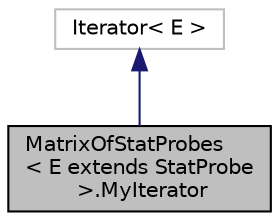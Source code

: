 digraph "MatrixOfStatProbes&lt; E extends StatProbe &gt;.MyIterator"
{
 // INTERACTIVE_SVG=YES
  bgcolor="transparent";
  edge [fontname="Helvetica",fontsize="10",labelfontname="Helvetica",labelfontsize="10"];
  node [fontname="Helvetica",fontsize="10",shape=record];
  Node2 [label="MatrixOfStatProbes\l\< E extends StatProbe\l \>.MyIterator",height=0.2,width=0.4,color="black", fillcolor="grey75", style="filled", fontcolor="black"];
  Node3 -> Node2 [dir="back",color="midnightblue",fontsize="10",style="solid",fontname="Helvetica"];
  Node3 [label="Iterator\< E \>",height=0.2,width=0.4,color="grey75"];
}

